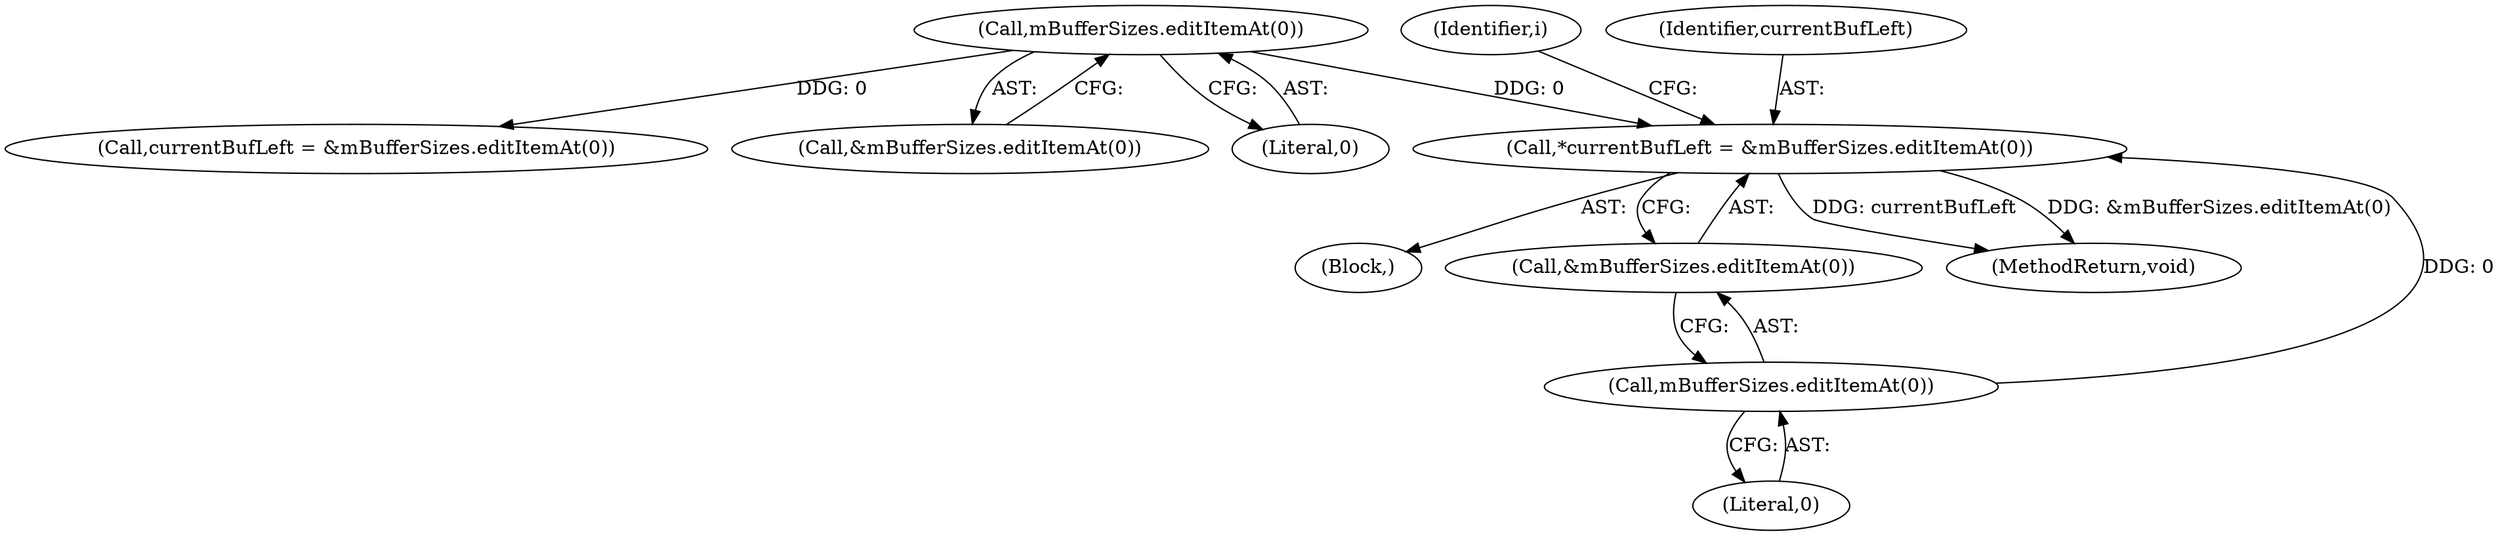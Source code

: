 digraph "0_Android_8e438e153f661e9df8db0ac41d587e940352df06@pointer" {
"1001145" [label="(Call,*currentBufLeft = &mBufferSizes.editItemAt(0))"];
"1001148" [label="(Call,mBufferSizes.editItemAt(0))"];
"1001215" [label="(Call,mBufferSizes.editItemAt(0))"];
"1001105" [label="(Block,)"];
"1001149" [label="(Literal,0)"];
"1001212" [label="(Call,currentBufLeft = &mBufferSizes.editItemAt(0))"];
"1001148" [label="(Call,mBufferSizes.editItemAt(0))"];
"1001153" [label="(Identifier,i)"];
"1001214" [label="(Call,&mBufferSizes.editItemAt(0))"];
"1001145" [label="(Call,*currentBufLeft = &mBufferSizes.editItemAt(0))"];
"1001147" [label="(Call,&mBufferSizes.editItemAt(0))"];
"1001427" [label="(MethodReturn,void)"];
"1001146" [label="(Identifier,currentBufLeft)"];
"1001216" [label="(Literal,0)"];
"1001215" [label="(Call,mBufferSizes.editItemAt(0))"];
"1001145" -> "1001105"  [label="AST: "];
"1001145" -> "1001147"  [label="CFG: "];
"1001146" -> "1001145"  [label="AST: "];
"1001147" -> "1001145"  [label="AST: "];
"1001153" -> "1001145"  [label="CFG: "];
"1001145" -> "1001427"  [label="DDG: currentBufLeft"];
"1001145" -> "1001427"  [label="DDG: &mBufferSizes.editItemAt(0)"];
"1001148" -> "1001145"  [label="DDG: 0"];
"1001215" -> "1001145"  [label="DDG: 0"];
"1001148" -> "1001147"  [label="AST: "];
"1001148" -> "1001149"  [label="CFG: "];
"1001149" -> "1001148"  [label="AST: "];
"1001147" -> "1001148"  [label="CFG: "];
"1001215" -> "1001214"  [label="AST: "];
"1001215" -> "1001216"  [label="CFG: "];
"1001216" -> "1001215"  [label="AST: "];
"1001214" -> "1001215"  [label="CFG: "];
"1001215" -> "1001212"  [label="DDG: 0"];
}
